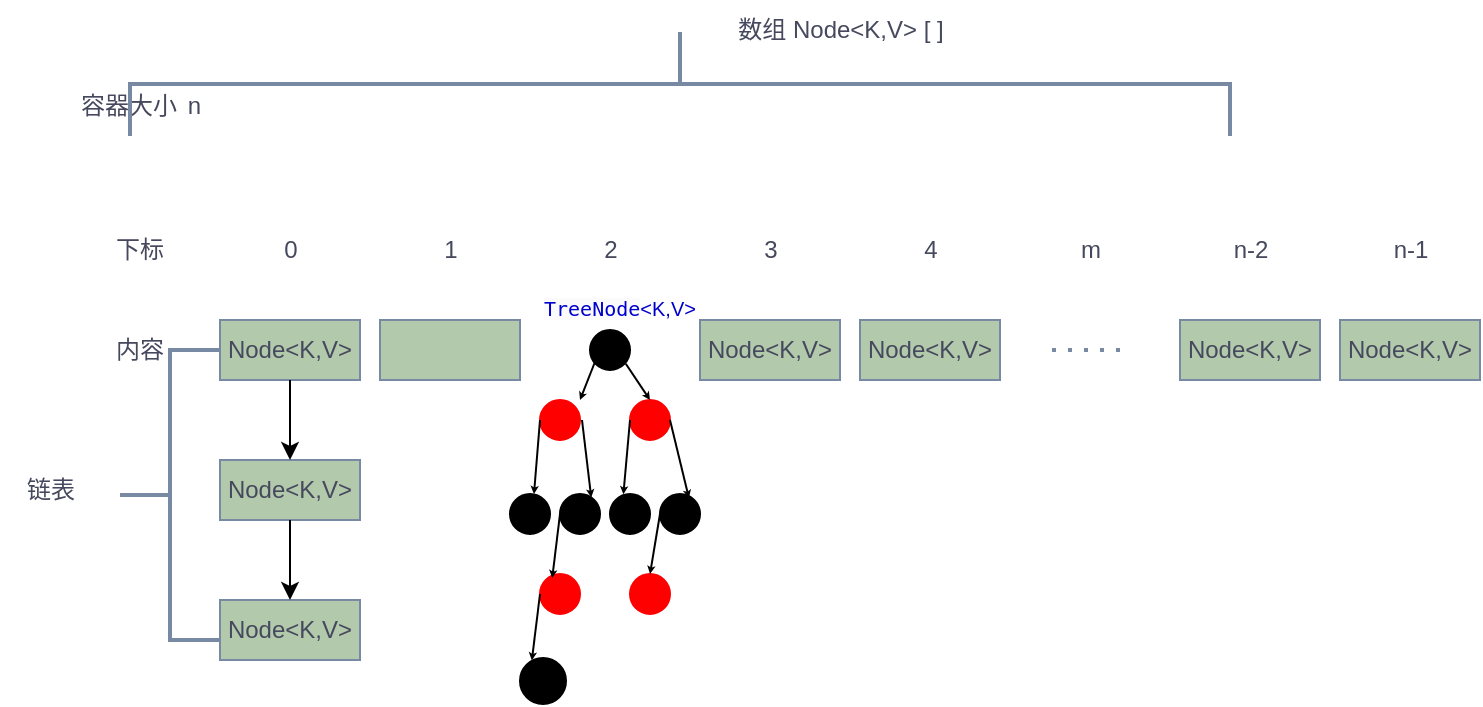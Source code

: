 <mxfile version="24.8.3">
  <diagram id="wFE0QG_FPsp0jaGvCLVb" name="Page-1">
    <mxGraphModel dx="1024" dy="527" grid="1" gridSize="10" guides="1" tooltips="1" connect="1" arrows="1" fold="1" page="1" pageScale="1" pageWidth="850" pageHeight="1100" math="0" shadow="0">
      <root>
        <mxCell id="0" />
        <mxCell id="1" parent="0" />
        <mxCell id="5fzDixLBJ7qL7mPt4OcL-2" value="Node&amp;lt;K,V&amp;gt;" style="rounded=0;whiteSpace=wrap;html=1;labelBackgroundColor=none;fillColor=#B2C9AB;strokeColor=#788AA3;fontColor=#46495D;" parent="1" vertex="1">
          <mxGeometry x="140" y="170" width="70" height="30" as="geometry" />
        </mxCell>
        <mxCell id="5fzDixLBJ7qL7mPt4OcL-8" value="&amp;nbsp;" style="rounded=0;whiteSpace=wrap;html=1;labelBackgroundColor=none;fillColor=#B2C9AB;strokeColor=#788AA3;fontColor=#46495D;" parent="1" vertex="1">
          <mxGeometry x="220" y="170" width="70" height="30" as="geometry" />
        </mxCell>
        <mxCell id="5fzDixLBJ7qL7mPt4OcL-10" value="Node&amp;lt;K,V&amp;gt;" style="rounded=0;whiteSpace=wrap;html=1;labelBackgroundColor=none;fillColor=#B2C9AB;strokeColor=#788AA3;fontColor=#46495D;" parent="1" vertex="1">
          <mxGeometry x="380" y="170" width="70" height="30" as="geometry" />
        </mxCell>
        <mxCell id="5fzDixLBJ7qL7mPt4OcL-11" value="Node&amp;lt;K,V&amp;gt;" style="rounded=0;whiteSpace=wrap;html=1;labelBackgroundColor=none;fillColor=#B2C9AB;strokeColor=#788AA3;fontColor=#46495D;" parent="1" vertex="1">
          <mxGeometry x="460" y="170" width="70" height="30" as="geometry" />
        </mxCell>
        <mxCell id="5fzDixLBJ7qL7mPt4OcL-13" value="Node&amp;lt;K,V&amp;gt;" style="rounded=0;whiteSpace=wrap;html=1;labelBackgroundColor=none;fillColor=#B2C9AB;strokeColor=#788AA3;fontColor=#46495D;" parent="1" vertex="1">
          <mxGeometry x="620" y="170" width="70" height="30" as="geometry" />
        </mxCell>
        <mxCell id="5fzDixLBJ7qL7mPt4OcL-14" value="Node&amp;lt;K,V&amp;gt;" style="rounded=0;whiteSpace=wrap;html=1;labelBackgroundColor=none;fillColor=#B2C9AB;strokeColor=#788AA3;fontColor=#46495D;" parent="1" vertex="1">
          <mxGeometry x="700" y="170" width="70" height="30" as="geometry" />
        </mxCell>
        <mxCell id="pm4G6BLMfo7lAtNOBMgH-3" value="Node&amp;lt;K,V&amp;gt;" style="rounded=0;whiteSpace=wrap;html=1;labelBackgroundColor=none;fillColor=#B2C9AB;strokeColor=#788AA3;fontColor=#46495D;" parent="1" vertex="1">
          <mxGeometry x="140" y="240" width="70" height="30" as="geometry" />
        </mxCell>
        <mxCell id="pm4G6BLMfo7lAtNOBMgH-4" value="Node&amp;lt;K,V&amp;gt;" style="rounded=0;whiteSpace=wrap;html=1;labelBackgroundColor=none;fillColor=#B2C9AB;strokeColor=#788AA3;fontColor=#46495D;" parent="1" vertex="1">
          <mxGeometry x="140" y="310" width="70" height="30" as="geometry" />
        </mxCell>
        <mxCell id="pm4G6BLMfo7lAtNOBMgH-6" value="" style="endArrow=none;dashed=1;html=1;dashPattern=1 3;strokeWidth=2;rounded=0;labelBackgroundColor=none;strokeColor=#788AA3;fontColor=default;" parent="1" edge="1">
          <mxGeometry width="50" height="50" relative="1" as="geometry">
            <mxPoint x="590" y="185" as="sourcePoint" />
            <mxPoint x="550" y="185" as="targetPoint" />
          </mxGeometry>
        </mxCell>
        <mxCell id="pm4G6BLMfo7lAtNOBMgH-7" value="下标" style="text;html=1;align=center;verticalAlign=middle;whiteSpace=wrap;rounded=0;labelBackgroundColor=none;fontColor=#46495D;" parent="1" vertex="1">
          <mxGeometry x="70" y="120" width="60" height="30" as="geometry" />
        </mxCell>
        <mxCell id="pm4G6BLMfo7lAtNOBMgH-8" value="内容" style="text;html=1;align=center;verticalAlign=middle;whiteSpace=wrap;rounded=0;labelBackgroundColor=none;fontColor=#46495D;" parent="1" vertex="1">
          <mxGeometry x="70" y="170" width="60" height="30" as="geometry" />
        </mxCell>
        <mxCell id="pm4G6BLMfo7lAtNOBMgH-9" value="0" style="text;html=1;align=center;verticalAlign=middle;resizable=0;points=[];autosize=1;strokeColor=none;fillColor=none;labelBackgroundColor=none;fontColor=#46495D;" parent="1" vertex="1">
          <mxGeometry x="160" y="120" width="30" height="30" as="geometry" />
        </mxCell>
        <mxCell id="pm4G6BLMfo7lAtNOBMgH-10" value="1" style="text;html=1;align=center;verticalAlign=middle;resizable=0;points=[];autosize=1;strokeColor=none;fillColor=none;labelBackgroundColor=none;fontColor=#46495D;" parent="1" vertex="1">
          <mxGeometry x="240" y="120" width="30" height="30" as="geometry" />
        </mxCell>
        <mxCell id="pm4G6BLMfo7lAtNOBMgH-14" value="2" style="text;html=1;align=center;verticalAlign=middle;resizable=0;points=[];autosize=1;strokeColor=none;fillColor=none;labelBackgroundColor=none;fontColor=#46495D;" parent="1" vertex="1">
          <mxGeometry x="320" y="120" width="30" height="30" as="geometry" />
        </mxCell>
        <mxCell id="pm4G6BLMfo7lAtNOBMgH-15" value="3" style="text;html=1;align=center;verticalAlign=middle;resizable=0;points=[];autosize=1;strokeColor=none;fillColor=none;labelBackgroundColor=none;fontColor=#46495D;" parent="1" vertex="1">
          <mxGeometry x="400" y="120" width="30" height="30" as="geometry" />
        </mxCell>
        <mxCell id="pm4G6BLMfo7lAtNOBMgH-17" value="4" style="text;html=1;align=center;verticalAlign=middle;resizable=0;points=[];autosize=1;strokeColor=none;fillColor=none;labelBackgroundColor=none;fontColor=#46495D;" parent="1" vertex="1">
          <mxGeometry x="480" y="120" width="30" height="30" as="geometry" />
        </mxCell>
        <mxCell id="pm4G6BLMfo7lAtNOBMgH-18" value="m" style="text;html=1;align=center;verticalAlign=middle;resizable=0;points=[];autosize=1;strokeColor=none;fillColor=none;labelBackgroundColor=none;fontColor=#46495D;" parent="1" vertex="1">
          <mxGeometry x="560" y="120" width="30" height="30" as="geometry" />
        </mxCell>
        <mxCell id="pm4G6BLMfo7lAtNOBMgH-19" value="n-2" style="text;html=1;align=center;verticalAlign=middle;resizable=0;points=[];autosize=1;strokeColor=none;fillColor=none;labelBackgroundColor=none;fontColor=#46495D;" parent="1" vertex="1">
          <mxGeometry x="635" y="120" width="40" height="30" as="geometry" />
        </mxCell>
        <mxCell id="pm4G6BLMfo7lAtNOBMgH-20" value="n-1" style="text;html=1;align=center;verticalAlign=middle;resizable=0;points=[];autosize=1;strokeColor=none;fillColor=none;labelBackgroundColor=none;fontColor=#46495D;" parent="1" vertex="1">
          <mxGeometry x="715" y="120" width="40" height="30" as="geometry" />
        </mxCell>
        <mxCell id="pm4G6BLMfo7lAtNOBMgH-21" value="容器大小&lt;span style=&quot;white-space: pre;&quot;&gt;&#x9;&lt;/span&gt;n" style="text;html=1;align=center;verticalAlign=middle;resizable=0;points=[];autosize=1;strokeColor=none;fillColor=none;fontColor=#46495D;" parent="1" vertex="1">
          <mxGeometry x="60" y="48" width="80" height="30" as="geometry" />
        </mxCell>
        <mxCell id="pm4G6BLMfo7lAtNOBMgH-22" value="" style="strokeWidth=2;html=1;shape=mxgraph.flowchart.annotation_2;align=left;labelPosition=right;pointerEvents=1;strokeColor=#788AA3;fontColor=#46495D;fillColor=#B2C9AB;" parent="1" vertex="1">
          <mxGeometry x="90" y="185" width="50" height="145" as="geometry" />
        </mxCell>
        <mxCell id="pm4G6BLMfo7lAtNOBMgH-25" value="链表" style="text;html=1;align=center;verticalAlign=middle;resizable=0;points=[];autosize=1;strokeColor=none;fillColor=none;fontColor=#46495D;" parent="1" vertex="1">
          <mxGeometry x="30" y="240" width="50" height="30" as="geometry" />
        </mxCell>
        <mxCell id="pm4G6BLMfo7lAtNOBMgH-26" value="" style="strokeWidth=2;html=1;shape=mxgraph.flowchart.annotation_2;align=left;labelPosition=right;pointerEvents=1;strokeColor=#788AA3;fontColor=#46495D;fillColor=#B2C9AB;direction=south;" parent="1" vertex="1">
          <mxGeometry x="95" y="26" width="550" height="52" as="geometry" />
        </mxCell>
        <mxCell id="pm4G6BLMfo7lAtNOBMgH-27" value="数组 Node&amp;lt;K,V&amp;gt; [ ]" style="text;html=1;align=center;verticalAlign=middle;resizable=0;points=[];autosize=1;strokeColor=none;fillColor=none;fontColor=#46495D;" parent="1" vertex="1">
          <mxGeometry x="385" y="10" width="130" height="30" as="geometry" />
        </mxCell>
        <mxCell id="fiS060KFICVRpjeQLPg6-2" value="" style="endArrow=classic;html=1;rounded=0;exitX=0.5;exitY=1;exitDx=0;exitDy=0;entryX=0.5;entryY=0;entryDx=0;entryDy=0;" edge="1" parent="1" source="5fzDixLBJ7qL7mPt4OcL-2" target="pm4G6BLMfo7lAtNOBMgH-3">
          <mxGeometry width="50" height="50" relative="1" as="geometry">
            <mxPoint x="380" y="340" as="sourcePoint" />
            <mxPoint x="430" y="290" as="targetPoint" />
          </mxGeometry>
        </mxCell>
        <mxCell id="fiS060KFICVRpjeQLPg6-4" value="" style="endArrow=classic;html=1;rounded=0;entryX=0.5;entryY=0;entryDx=0;entryDy=0;exitX=0.5;exitY=1;exitDx=0;exitDy=0;" edge="1" parent="1" source="pm4G6BLMfo7lAtNOBMgH-3" target="pm4G6BLMfo7lAtNOBMgH-4">
          <mxGeometry width="50" height="50" relative="1" as="geometry">
            <mxPoint x="180" y="280" as="sourcePoint" />
            <mxPoint x="185" y="250" as="targetPoint" />
          </mxGeometry>
        </mxCell>
        <mxCell id="fiS060KFICVRpjeQLPg6-9" value="" style="ellipse;whiteSpace=wrap;html=1;aspect=fixed;fillColor=#FF0000;strokeColor=#FF0000;" vertex="1" parent="1">
          <mxGeometry x="345" y="210" width="20" height="20" as="geometry" />
        </mxCell>
        <mxCell id="fiS060KFICVRpjeQLPg6-11" value="" style="ellipse;whiteSpace=wrap;html=1;aspect=fixed;fillColor=#FF0000;strokeColor=#FF0000;" vertex="1" parent="1">
          <mxGeometry x="300" y="297" width="20" height="20" as="geometry" />
        </mxCell>
        <mxCell id="fiS060KFICVRpjeQLPg6-12" value="" style="ellipse;whiteSpace=wrap;html=1;aspect=fixed;fillColor=#FF0000;strokeColor=#FF0000;" vertex="1" parent="1">
          <mxGeometry x="345" y="297" width="20" height="20" as="geometry" />
        </mxCell>
        <mxCell id="fiS060KFICVRpjeQLPg6-16" value="" style="ellipse;whiteSpace=wrap;html=1;aspect=fixed;fillColor=#000000;strokeColor=#000000;" vertex="1" parent="1">
          <mxGeometry x="285" y="257" width="20" height="20" as="geometry" />
        </mxCell>
        <mxCell id="fiS060KFICVRpjeQLPg6-17" value="" style="ellipse;whiteSpace=wrap;html=1;aspect=fixed;fillColor=#000000;strokeColor=#000000;" vertex="1" parent="1">
          <mxGeometry x="310" y="257" width="20" height="20" as="geometry" />
        </mxCell>
        <mxCell id="fiS060KFICVRpjeQLPg6-18" value="" style="ellipse;whiteSpace=wrap;html=1;aspect=fixed;fillColor=#000000;strokeColor=#000000;" vertex="1" parent="1">
          <mxGeometry x="335" y="257" width="20" height="20" as="geometry" />
        </mxCell>
        <mxCell id="fiS060KFICVRpjeQLPg6-19" value="" style="ellipse;whiteSpace=wrap;html=1;aspect=fixed;fillColor=#000000;strokeColor=#000000;" vertex="1" parent="1">
          <mxGeometry x="360" y="257" width="20" height="20" as="geometry" />
        </mxCell>
        <mxCell id="fiS060KFICVRpjeQLPg6-34" value="" style="ellipse;whiteSpace=wrap;html=1;aspect=fixed;fillColor=#000000;strokeColor=#000000;" vertex="1" parent="1">
          <mxGeometry x="325" y="175" width="20" height="20" as="geometry" />
        </mxCell>
        <mxCell id="fiS060KFICVRpjeQLPg6-38" value="&lt;span style=&quot;forced-color-adjust: none; color: rgb(0, 0, 204); font-style: normal; font-variant-ligatures: normal; font-variant-caps: normal; font-weight: 400; letter-spacing: normal; orphans: 2; text-align: center; text-indent: 0px; text-transform: none; widows: 2; word-spacing: 0px; -webkit-text-stroke-width: 0px; white-space: normal; background-color: rgb(251, 251, 251); text-decoration-thickness: initial; text-decoration-style: initial; text-decoration-color: initial; font-size: 10px; font-family: &amp;quot;JetBrains Mono&amp;quot;, monospace;&quot;&gt;TreeNode&lt;/span&gt;&lt;span style=&quot;forced-color-adjust: none; color: rgb(0, 0, 204); font-family: Helvetica; font-style: normal; font-variant-ligatures: normal; font-variant-caps: normal; font-weight: 400; letter-spacing: normal; orphans: 2; text-align: center; text-indent: 0px; text-transform: none; widows: 2; word-spacing: 0px; -webkit-text-stroke-width: 0px; white-space: normal; text-decoration-thickness: initial; text-decoration-style: initial; text-decoration-color: initial; font-size: 10px; background-color: rgb(255, 255, 255);&quot;&gt;&amp;lt;K,V&amp;gt;&lt;/span&gt;" style="text;whiteSpace=wrap;html=1;" vertex="1" parent="1">
          <mxGeometry x="300" y="150" width="100" height="40" as="geometry" />
        </mxCell>
        <mxCell id="fiS060KFICVRpjeQLPg6-39" value="" style="ellipse;whiteSpace=wrap;html=1;aspect=fixed;fillColor=#000000;strokeColor=#000000;" vertex="1" parent="1">
          <mxGeometry x="290" y="339" width="23" height="23" as="geometry" />
        </mxCell>
        <mxCell id="fiS060KFICVRpjeQLPg6-41" value="" style="endArrow=classic;html=1;rounded=0;entryX=0.5;entryY=0;entryDx=0;entryDy=0;curved=0;endSize=1;exitX=0.429;exitY=1.046;exitDx=0;exitDy=0;exitPerimeter=0;" edge="1" parent="1" source="fiS060KFICVRpjeQLPg6-38" target="fiS060KFICVRpjeQLPg6-9">
          <mxGeometry width="50" height="50" relative="1" as="geometry">
            <mxPoint x="350" y="190" as="sourcePoint" />
            <mxPoint x="586.9" y="320.56" as="targetPoint" />
          </mxGeometry>
        </mxCell>
        <mxCell id="fiS060KFICVRpjeQLPg6-45" value="" style="endArrow=classic;html=1;rounded=0;exitX=1;exitY=0.5;exitDx=0;exitDy=0;entryX=0.723;entryY=0.102;entryDx=0;entryDy=0;curved=0;endSize=1;entryPerimeter=0;" edge="1" parent="1" source="fiS060KFICVRpjeQLPg6-9" target="fiS060KFICVRpjeQLPg6-19">
          <mxGeometry width="50" height="50" relative="1" as="geometry">
            <mxPoint x="367" y="220" as="sourcePoint" />
            <mxPoint x="380" y="233" as="targetPoint" />
          </mxGeometry>
        </mxCell>
        <mxCell id="fiS060KFICVRpjeQLPg6-46" value="" style="endArrow=classic;html=1;rounded=0;exitX=0;exitY=0.5;exitDx=0;exitDy=0;curved=0;endSize=1;entryX=0.257;entryY=0.054;entryDx=0;entryDy=0;entryPerimeter=0;" edge="1" parent="1" source="fiS060KFICVRpjeQLPg6-11" target="fiS060KFICVRpjeQLPg6-39">
          <mxGeometry width="50" height="50" relative="1" as="geometry">
            <mxPoint x="302" y="300" as="sourcePoint" />
            <mxPoint x="295" y="320" as="targetPoint" />
          </mxGeometry>
        </mxCell>
        <mxCell id="fiS060KFICVRpjeQLPg6-47" value="" style="endArrow=classic;html=1;rounded=0;exitX=0;exitY=0.5;exitDx=0;exitDy=0;entryX=0.5;entryY=0;entryDx=0;entryDy=0;curved=0;endSize=1;" edge="1" parent="1" source="fiS060KFICVRpjeQLPg6-19" target="fiS060KFICVRpjeQLPg6-12">
          <mxGeometry width="50" height="50" relative="1" as="geometry">
            <mxPoint x="375" y="249.5" as="sourcePoint" />
            <mxPoint x="381" y="260" as="targetPoint" />
          </mxGeometry>
        </mxCell>
        <mxCell id="fiS060KFICVRpjeQLPg6-49" value="" style="endArrow=classic;html=1;rounded=0;exitX=0;exitY=0.5;exitDx=0;exitDy=0;entryX=0.306;entryY=0.102;entryDx=0;entryDy=0;curved=0;endSize=1;entryPerimeter=0;" edge="1" parent="1" source="fiS060KFICVRpjeQLPg6-17" target="fiS060KFICVRpjeQLPg6-11">
          <mxGeometry width="50" height="50" relative="1" as="geometry">
            <mxPoint x="314.67" y="248.44" as="sourcePoint" />
            <mxPoint x="305.33" y="261.56" as="targetPoint" />
          </mxGeometry>
        </mxCell>
        <mxCell id="fiS060KFICVRpjeQLPg6-51" value="" style="endArrow=classic;html=1;rounded=0;entryX=0.335;entryY=0.006;entryDx=0;entryDy=0;curved=0;endSize=1;entryPerimeter=0;exitX=0;exitY=0.5;exitDx=0;exitDy=0;" edge="1" parent="1" source="fiS060KFICVRpjeQLPg6-9" target="fiS060KFICVRpjeQLPg6-18">
          <mxGeometry width="50" height="50" relative="1" as="geometry">
            <mxPoint x="350" y="210" as="sourcePoint" />
            <mxPoint x="345.0" y="230" as="targetPoint" />
          </mxGeometry>
        </mxCell>
        <mxCell id="fiS060KFICVRpjeQLPg6-52" value="" style="endArrow=classic;html=1;rounded=0;curved=0;endSize=1;exitX=0;exitY=1;exitDx=0;exitDy=0;" edge="1" parent="1">
          <mxGeometry width="50" height="50" relative="1" as="geometry">
            <mxPoint x="327.859" y="190.001" as="sourcePoint" />
            <mxPoint x="320" y="210" as="targetPoint" />
          </mxGeometry>
        </mxCell>
        <mxCell id="fiS060KFICVRpjeQLPg6-53" value="" style="endArrow=classic;html=1;rounded=0;exitX=1;exitY=1;exitDx=0;exitDy=0;entryX=0;entryY=0;entryDx=0;entryDy=0;curved=0;endSize=1;" edge="1" parent="1" target="fiS060KFICVRpjeQLPg6-6">
          <mxGeometry width="50" height="50" relative="1" as="geometry">
            <mxPoint x="310" y="214" as="sourcePoint" />
            <mxPoint x="316" y="230" as="targetPoint" />
          </mxGeometry>
        </mxCell>
        <mxCell id="fiS060KFICVRpjeQLPg6-6" value="" style="ellipse;whiteSpace=wrap;html=1;aspect=fixed;fillColor=#FF0000;strokeColor=#FF0000;" vertex="1" parent="1">
          <mxGeometry x="300" y="210" width="20" height="20" as="geometry" />
        </mxCell>
        <mxCell id="fiS060KFICVRpjeQLPg6-58" value="" style="endArrow=classic;html=1;rounded=0;entryX=0.335;entryY=0.006;entryDx=0;entryDy=0;curved=0;endSize=1;entryPerimeter=0;exitX=0;exitY=0.5;exitDx=0;exitDy=0;" edge="1" parent="1">
          <mxGeometry width="50" height="50" relative="1" as="geometry">
            <mxPoint x="300" y="220" as="sourcePoint" />
            <mxPoint x="297" y="257" as="targetPoint" />
          </mxGeometry>
        </mxCell>
        <mxCell id="fiS060KFICVRpjeQLPg6-59" value="" style="endArrow=classic;html=1;rounded=0;exitX=1;exitY=0.5;exitDx=0;exitDy=0;entryX=0.78;entryY=0.085;entryDx=0;entryDy=0;curved=0;endSize=1;entryPerimeter=0;" edge="1" parent="1" target="fiS060KFICVRpjeQLPg6-17">
          <mxGeometry width="50" height="50" relative="1" as="geometry">
            <mxPoint x="321" y="220" as="sourcePoint" />
            <mxPoint x="330" y="259" as="targetPoint" />
          </mxGeometry>
        </mxCell>
      </root>
    </mxGraphModel>
  </diagram>
</mxfile>
